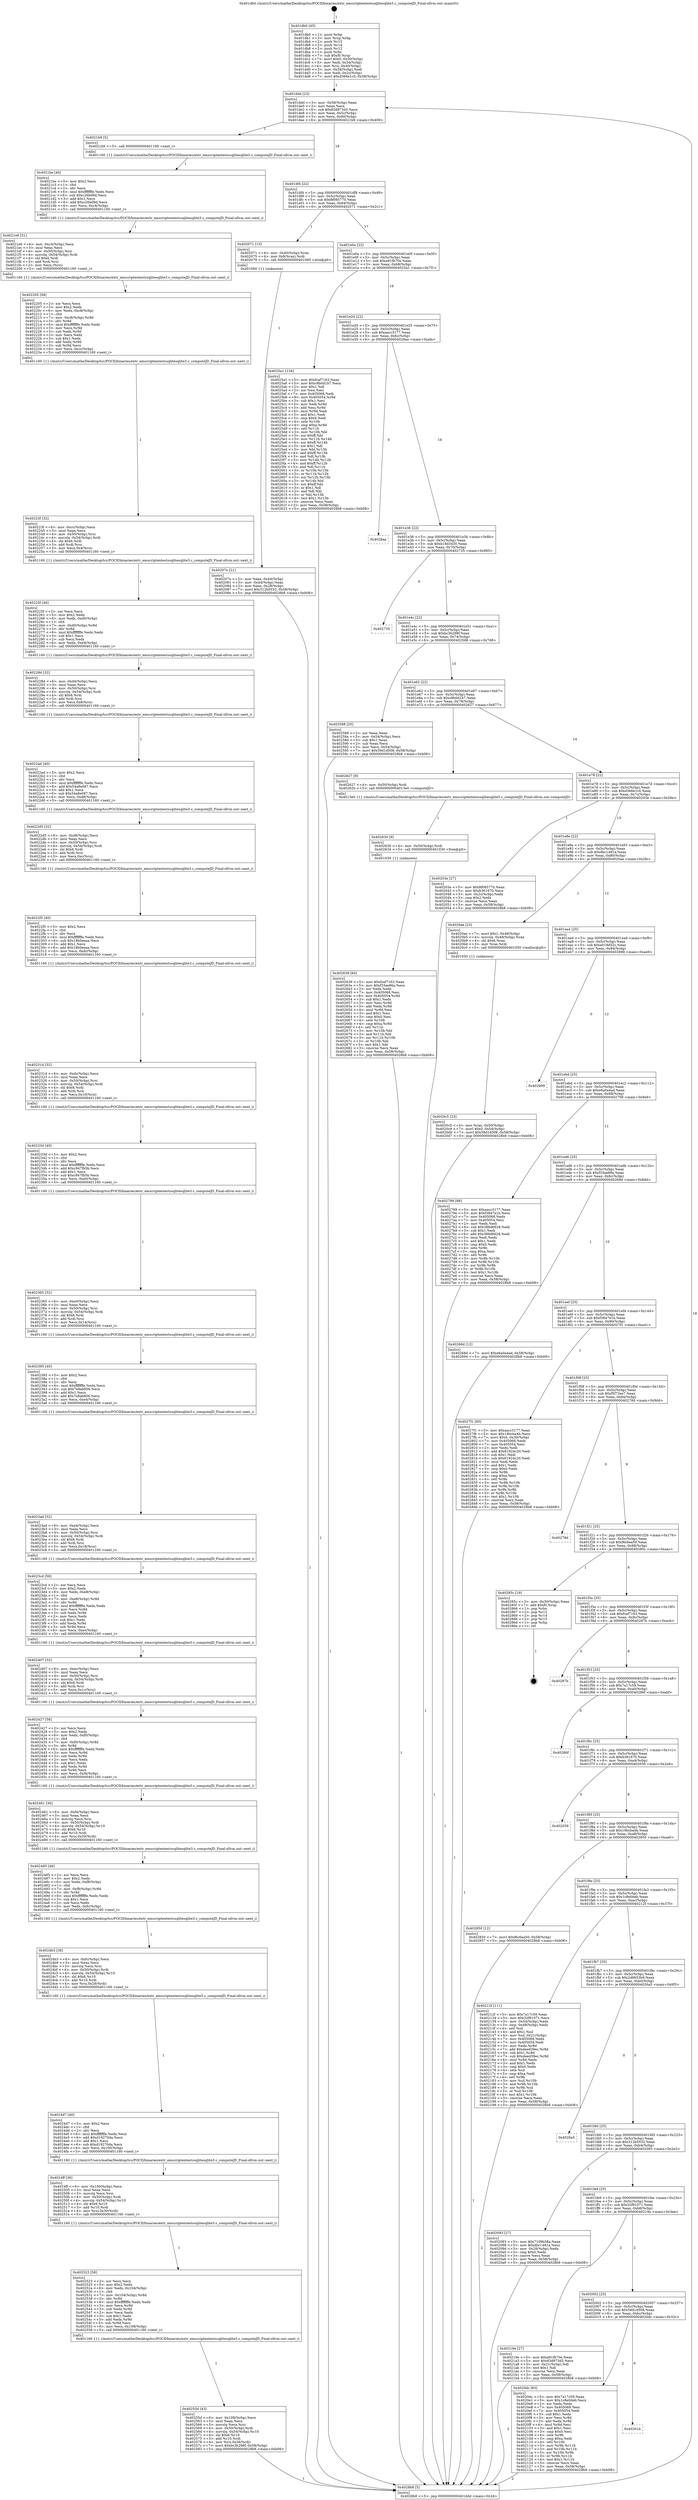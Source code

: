 digraph "0x401db0" {
  label = "0x401db0 (/mnt/c/Users/mathe/Desktop/tcc/POCII/binaries/extr_emscriptentestssqlitesqlite3.c_computeJD_Final-ollvm.out::main(0))"
  labelloc = "t"
  node[shape=record]

  Entry [label="",width=0.3,height=0.3,shape=circle,fillcolor=black,style=filled]
  "0x401ddd" [label="{
     0x401ddd [23]\l
     | [instrs]\l
     &nbsp;&nbsp;0x401ddd \<+3\>: mov -0x58(%rbp),%eax\l
     &nbsp;&nbsp;0x401de0 \<+2\>: mov %eax,%ecx\l
     &nbsp;&nbsp;0x401de2 \<+6\>: sub $0x83d973d3,%ecx\l
     &nbsp;&nbsp;0x401de8 \<+3\>: mov %eax,-0x5c(%rbp)\l
     &nbsp;&nbsp;0x401deb \<+3\>: mov %ecx,-0x60(%rbp)\l
     &nbsp;&nbsp;0x401dee \<+6\>: je 00000000004021b9 \<main+0x409\>\l
  }"]
  "0x4021b9" [label="{
     0x4021b9 [5]\l
     | [instrs]\l
     &nbsp;&nbsp;0x4021b9 \<+5\>: call 0000000000401160 \<next_i\>\l
     | [calls]\l
     &nbsp;&nbsp;0x401160 \{1\} (/mnt/c/Users/mathe/Desktop/tcc/POCII/binaries/extr_emscriptentestssqlitesqlite3.c_computeJD_Final-ollvm.out::next_i)\l
  }"]
  "0x401df4" [label="{
     0x401df4 [22]\l
     | [instrs]\l
     &nbsp;&nbsp;0x401df4 \<+5\>: jmp 0000000000401df9 \<main+0x49\>\l
     &nbsp;&nbsp;0x401df9 \<+3\>: mov -0x5c(%rbp),%eax\l
     &nbsp;&nbsp;0x401dfc \<+5\>: sub $0x8f085770,%eax\l
     &nbsp;&nbsp;0x401e01 \<+3\>: mov %eax,-0x64(%rbp)\l
     &nbsp;&nbsp;0x401e04 \<+6\>: je 0000000000402071 \<main+0x2c1\>\l
  }"]
  Exit [label="",width=0.3,height=0.3,shape=circle,fillcolor=black,style=filled,peripheries=2]
  "0x402071" [label="{
     0x402071 [13]\l
     | [instrs]\l
     &nbsp;&nbsp;0x402071 \<+4\>: mov -0x40(%rbp),%rax\l
     &nbsp;&nbsp;0x402075 \<+4\>: mov 0x8(%rax),%rdi\l
     &nbsp;&nbsp;0x402079 \<+5\>: call 0000000000401060 \<atoi@plt\>\l
     | [calls]\l
     &nbsp;&nbsp;0x401060 \{1\} (unknown)\l
  }"]
  "0x401e0a" [label="{
     0x401e0a [22]\l
     | [instrs]\l
     &nbsp;&nbsp;0x401e0a \<+5\>: jmp 0000000000401e0f \<main+0x5f\>\l
     &nbsp;&nbsp;0x401e0f \<+3\>: mov -0x5c(%rbp),%eax\l
     &nbsp;&nbsp;0x401e12 \<+5\>: sub $0xa91fb70e,%eax\l
     &nbsp;&nbsp;0x401e17 \<+3\>: mov %eax,-0x68(%rbp)\l
     &nbsp;&nbsp;0x401e1a \<+6\>: je 00000000004025a1 \<main+0x7f1\>\l
  }"]
  "0x402639" [label="{
     0x402639 [84]\l
     | [instrs]\l
     &nbsp;&nbsp;0x402639 \<+5\>: mov $0xfcaf7163,%eax\l
     &nbsp;&nbsp;0x40263e \<+5\>: mov $0xf33ae86a,%ecx\l
     &nbsp;&nbsp;0x402643 \<+2\>: xor %edx,%edx\l
     &nbsp;&nbsp;0x402645 \<+7\>: mov 0x405068,%esi\l
     &nbsp;&nbsp;0x40264c \<+8\>: mov 0x405054,%r8d\l
     &nbsp;&nbsp;0x402654 \<+3\>: sub $0x1,%edx\l
     &nbsp;&nbsp;0x402657 \<+3\>: mov %esi,%r9d\l
     &nbsp;&nbsp;0x40265a \<+3\>: add %edx,%r9d\l
     &nbsp;&nbsp;0x40265d \<+4\>: imul %r9d,%esi\l
     &nbsp;&nbsp;0x402661 \<+3\>: and $0x1,%esi\l
     &nbsp;&nbsp;0x402664 \<+3\>: cmp $0x0,%esi\l
     &nbsp;&nbsp;0x402667 \<+4\>: sete %r10b\l
     &nbsp;&nbsp;0x40266b \<+4\>: cmp $0xa,%r8d\l
     &nbsp;&nbsp;0x40266f \<+4\>: setl %r11b\l
     &nbsp;&nbsp;0x402673 \<+3\>: mov %r10b,%bl\l
     &nbsp;&nbsp;0x402676 \<+3\>: and %r11b,%bl\l
     &nbsp;&nbsp;0x402679 \<+3\>: xor %r11b,%r10b\l
     &nbsp;&nbsp;0x40267c \<+3\>: or %r10b,%bl\l
     &nbsp;&nbsp;0x40267f \<+3\>: test $0x1,%bl\l
     &nbsp;&nbsp;0x402682 \<+3\>: cmovne %ecx,%eax\l
     &nbsp;&nbsp;0x402685 \<+3\>: mov %eax,-0x58(%rbp)\l
     &nbsp;&nbsp;0x402688 \<+5\>: jmp 00000000004028b8 \<main+0xb08\>\l
  }"]
  "0x4025a1" [label="{
     0x4025a1 [134]\l
     | [instrs]\l
     &nbsp;&nbsp;0x4025a1 \<+5\>: mov $0xfcaf7163,%eax\l
     &nbsp;&nbsp;0x4025a6 \<+5\>: mov $0xc8b0d1b7,%ecx\l
     &nbsp;&nbsp;0x4025ab \<+2\>: mov $0x1,%dl\l
     &nbsp;&nbsp;0x4025ad \<+2\>: xor %esi,%esi\l
     &nbsp;&nbsp;0x4025af \<+7\>: mov 0x405068,%edi\l
     &nbsp;&nbsp;0x4025b6 \<+8\>: mov 0x405054,%r8d\l
     &nbsp;&nbsp;0x4025be \<+3\>: sub $0x1,%esi\l
     &nbsp;&nbsp;0x4025c1 \<+3\>: mov %edi,%r9d\l
     &nbsp;&nbsp;0x4025c4 \<+3\>: add %esi,%r9d\l
     &nbsp;&nbsp;0x4025c7 \<+4\>: imul %r9d,%edi\l
     &nbsp;&nbsp;0x4025cb \<+3\>: and $0x1,%edi\l
     &nbsp;&nbsp;0x4025ce \<+3\>: cmp $0x0,%edi\l
     &nbsp;&nbsp;0x4025d1 \<+4\>: sete %r10b\l
     &nbsp;&nbsp;0x4025d5 \<+4\>: cmp $0xa,%r8d\l
     &nbsp;&nbsp;0x4025d9 \<+4\>: setl %r11b\l
     &nbsp;&nbsp;0x4025dd \<+3\>: mov %r10b,%bl\l
     &nbsp;&nbsp;0x4025e0 \<+3\>: xor $0xff,%bl\l
     &nbsp;&nbsp;0x4025e3 \<+3\>: mov %r11b,%r14b\l
     &nbsp;&nbsp;0x4025e6 \<+4\>: xor $0xff,%r14b\l
     &nbsp;&nbsp;0x4025ea \<+3\>: xor $0x1,%dl\l
     &nbsp;&nbsp;0x4025ed \<+3\>: mov %bl,%r15b\l
     &nbsp;&nbsp;0x4025f0 \<+4\>: and $0xff,%r15b\l
     &nbsp;&nbsp;0x4025f4 \<+3\>: and %dl,%r10b\l
     &nbsp;&nbsp;0x4025f7 \<+3\>: mov %r14b,%r12b\l
     &nbsp;&nbsp;0x4025fa \<+4\>: and $0xff,%r12b\l
     &nbsp;&nbsp;0x4025fe \<+3\>: and %dl,%r11b\l
     &nbsp;&nbsp;0x402601 \<+3\>: or %r10b,%r15b\l
     &nbsp;&nbsp;0x402604 \<+3\>: or %r11b,%r12b\l
     &nbsp;&nbsp;0x402607 \<+3\>: xor %r12b,%r15b\l
     &nbsp;&nbsp;0x40260a \<+3\>: or %r14b,%bl\l
     &nbsp;&nbsp;0x40260d \<+3\>: xor $0xff,%bl\l
     &nbsp;&nbsp;0x402610 \<+3\>: or $0x1,%dl\l
     &nbsp;&nbsp;0x402613 \<+2\>: and %dl,%bl\l
     &nbsp;&nbsp;0x402615 \<+3\>: or %bl,%r15b\l
     &nbsp;&nbsp;0x402618 \<+4\>: test $0x1,%r15b\l
     &nbsp;&nbsp;0x40261c \<+3\>: cmovne %ecx,%eax\l
     &nbsp;&nbsp;0x40261f \<+3\>: mov %eax,-0x58(%rbp)\l
     &nbsp;&nbsp;0x402622 \<+5\>: jmp 00000000004028b8 \<main+0xb08\>\l
  }"]
  "0x401e20" [label="{
     0x401e20 [22]\l
     | [instrs]\l
     &nbsp;&nbsp;0x401e20 \<+5\>: jmp 0000000000401e25 \<main+0x75\>\l
     &nbsp;&nbsp;0x401e25 \<+3\>: mov -0x5c(%rbp),%eax\l
     &nbsp;&nbsp;0x401e28 \<+5\>: sub $0xaacc3177,%eax\l
     &nbsp;&nbsp;0x401e2d \<+3\>: mov %eax,-0x6c(%rbp)\l
     &nbsp;&nbsp;0x401e30 \<+6\>: je 00000000004028aa \<main+0xafa\>\l
  }"]
  "0x402630" [label="{
     0x402630 [9]\l
     | [instrs]\l
     &nbsp;&nbsp;0x402630 \<+4\>: mov -0x50(%rbp),%rdi\l
     &nbsp;&nbsp;0x402634 \<+5\>: call 0000000000401030 \<free@plt\>\l
     | [calls]\l
     &nbsp;&nbsp;0x401030 \{1\} (unknown)\l
  }"]
  "0x4028aa" [label="{
     0x4028aa\l
  }", style=dashed]
  "0x401e36" [label="{
     0x401e36 [22]\l
     | [instrs]\l
     &nbsp;&nbsp;0x401e36 \<+5\>: jmp 0000000000401e3b \<main+0x8b\>\l
     &nbsp;&nbsp;0x401e3b \<+3\>: mov -0x5c(%rbp),%eax\l
     &nbsp;&nbsp;0x401e3e \<+5\>: sub $0xb18d3430,%eax\l
     &nbsp;&nbsp;0x401e43 \<+3\>: mov %eax,-0x70(%rbp)\l
     &nbsp;&nbsp;0x401e46 \<+6\>: je 0000000000402735 \<main+0x985\>\l
  }"]
  "0x40255d" [label="{
     0x40255d [43]\l
     | [instrs]\l
     &nbsp;&nbsp;0x40255d \<+6\>: mov -0x108(%rbp),%ecx\l
     &nbsp;&nbsp;0x402563 \<+3\>: imul %eax,%ecx\l
     &nbsp;&nbsp;0x402566 \<+3\>: movslq %ecx,%rsi\l
     &nbsp;&nbsp;0x402569 \<+4\>: mov -0x50(%rbp),%rdi\l
     &nbsp;&nbsp;0x40256d \<+4\>: movslq -0x54(%rbp),%r10\l
     &nbsp;&nbsp;0x402571 \<+4\>: shl $0x6,%r10\l
     &nbsp;&nbsp;0x402575 \<+3\>: add %r10,%rdi\l
     &nbsp;&nbsp;0x402578 \<+4\>: mov %rsi,0x38(%rdi)\l
     &nbsp;&nbsp;0x40257c \<+7\>: movl $0xbc3b298f,-0x58(%rbp)\l
     &nbsp;&nbsp;0x402583 \<+5\>: jmp 00000000004028b8 \<main+0xb08\>\l
  }"]
  "0x402735" [label="{
     0x402735\l
  }", style=dashed]
  "0x401e4c" [label="{
     0x401e4c [22]\l
     | [instrs]\l
     &nbsp;&nbsp;0x401e4c \<+5\>: jmp 0000000000401e51 \<main+0xa1\>\l
     &nbsp;&nbsp;0x401e51 \<+3\>: mov -0x5c(%rbp),%eax\l
     &nbsp;&nbsp;0x401e54 \<+5\>: sub $0xbc3b298f,%eax\l
     &nbsp;&nbsp;0x401e59 \<+3\>: mov %eax,-0x74(%rbp)\l
     &nbsp;&nbsp;0x401e5c \<+6\>: je 0000000000402588 \<main+0x7d8\>\l
  }"]
  "0x402523" [label="{
     0x402523 [58]\l
     | [instrs]\l
     &nbsp;&nbsp;0x402523 \<+2\>: xor %ecx,%ecx\l
     &nbsp;&nbsp;0x402525 \<+5\>: mov $0x2,%edx\l
     &nbsp;&nbsp;0x40252a \<+6\>: mov %edx,-0x104(%rbp)\l
     &nbsp;&nbsp;0x402530 \<+1\>: cltd\l
     &nbsp;&nbsp;0x402531 \<+7\>: mov -0x104(%rbp),%r8d\l
     &nbsp;&nbsp;0x402538 \<+3\>: idiv %r8d\l
     &nbsp;&nbsp;0x40253b \<+6\>: imul $0xfffffffe,%edx,%edx\l
     &nbsp;&nbsp;0x402541 \<+3\>: mov %ecx,%r9d\l
     &nbsp;&nbsp;0x402544 \<+3\>: sub %edx,%r9d\l
     &nbsp;&nbsp;0x402547 \<+2\>: mov %ecx,%edx\l
     &nbsp;&nbsp;0x402549 \<+3\>: sub $0x1,%edx\l
     &nbsp;&nbsp;0x40254c \<+3\>: add %edx,%r9d\l
     &nbsp;&nbsp;0x40254f \<+3\>: sub %r9d,%ecx\l
     &nbsp;&nbsp;0x402552 \<+6\>: mov %ecx,-0x108(%rbp)\l
     &nbsp;&nbsp;0x402558 \<+5\>: call 0000000000401160 \<next_i\>\l
     | [calls]\l
     &nbsp;&nbsp;0x401160 \{1\} (/mnt/c/Users/mathe/Desktop/tcc/POCII/binaries/extr_emscriptentestssqlitesqlite3.c_computeJD_Final-ollvm.out::next_i)\l
  }"]
  "0x402588" [label="{
     0x402588 [25]\l
     | [instrs]\l
     &nbsp;&nbsp;0x402588 \<+2\>: xor %eax,%eax\l
     &nbsp;&nbsp;0x40258a \<+3\>: mov -0x54(%rbp),%ecx\l
     &nbsp;&nbsp;0x40258d \<+3\>: sub $0x1,%eax\l
     &nbsp;&nbsp;0x402590 \<+2\>: sub %eax,%ecx\l
     &nbsp;&nbsp;0x402592 \<+3\>: mov %ecx,-0x54(%rbp)\l
     &nbsp;&nbsp;0x402595 \<+7\>: movl $0x59d1d508,-0x58(%rbp)\l
     &nbsp;&nbsp;0x40259c \<+5\>: jmp 00000000004028b8 \<main+0xb08\>\l
  }"]
  "0x401e62" [label="{
     0x401e62 [22]\l
     | [instrs]\l
     &nbsp;&nbsp;0x401e62 \<+5\>: jmp 0000000000401e67 \<main+0xb7\>\l
     &nbsp;&nbsp;0x401e67 \<+3\>: mov -0x5c(%rbp),%eax\l
     &nbsp;&nbsp;0x401e6a \<+5\>: sub $0xc8b0d1b7,%eax\l
     &nbsp;&nbsp;0x401e6f \<+3\>: mov %eax,-0x78(%rbp)\l
     &nbsp;&nbsp;0x401e72 \<+6\>: je 0000000000402627 \<main+0x877\>\l
  }"]
  "0x4024ff" [label="{
     0x4024ff [36]\l
     | [instrs]\l
     &nbsp;&nbsp;0x4024ff \<+6\>: mov -0x100(%rbp),%ecx\l
     &nbsp;&nbsp;0x402505 \<+3\>: imul %eax,%ecx\l
     &nbsp;&nbsp;0x402508 \<+3\>: movslq %ecx,%rsi\l
     &nbsp;&nbsp;0x40250b \<+4\>: mov -0x50(%rbp),%rdi\l
     &nbsp;&nbsp;0x40250f \<+4\>: movslq -0x54(%rbp),%r10\l
     &nbsp;&nbsp;0x402513 \<+4\>: shl $0x6,%r10\l
     &nbsp;&nbsp;0x402517 \<+3\>: add %r10,%rdi\l
     &nbsp;&nbsp;0x40251a \<+4\>: mov %rsi,0x30(%rdi)\l
     &nbsp;&nbsp;0x40251e \<+5\>: call 0000000000401160 \<next_i\>\l
     | [calls]\l
     &nbsp;&nbsp;0x401160 \{1\} (/mnt/c/Users/mathe/Desktop/tcc/POCII/binaries/extr_emscriptentestssqlitesqlite3.c_computeJD_Final-ollvm.out::next_i)\l
  }"]
  "0x402627" [label="{
     0x402627 [9]\l
     | [instrs]\l
     &nbsp;&nbsp;0x402627 \<+4\>: mov -0x50(%rbp),%rdi\l
     &nbsp;&nbsp;0x40262b \<+5\>: call 00000000004013e0 \<computeJD\>\l
     | [calls]\l
     &nbsp;&nbsp;0x4013e0 \{1\} (/mnt/c/Users/mathe/Desktop/tcc/POCII/binaries/extr_emscriptentestssqlitesqlite3.c_computeJD_Final-ollvm.out::computeJD)\l
  }"]
  "0x401e78" [label="{
     0x401e78 [22]\l
     | [instrs]\l
     &nbsp;&nbsp;0x401e78 \<+5\>: jmp 0000000000401e7d \<main+0xcd\>\l
     &nbsp;&nbsp;0x401e7d \<+3\>: mov -0x5c(%rbp),%eax\l
     &nbsp;&nbsp;0x401e80 \<+5\>: sub $0xd366e1c0,%eax\l
     &nbsp;&nbsp;0x401e85 \<+3\>: mov %eax,-0x7c(%rbp)\l
     &nbsp;&nbsp;0x401e88 \<+6\>: je 000000000040203e \<main+0x28e\>\l
  }"]
  "0x4024d7" [label="{
     0x4024d7 [40]\l
     | [instrs]\l
     &nbsp;&nbsp;0x4024d7 \<+5\>: mov $0x2,%ecx\l
     &nbsp;&nbsp;0x4024dc \<+1\>: cltd\l
     &nbsp;&nbsp;0x4024dd \<+2\>: idiv %ecx\l
     &nbsp;&nbsp;0x4024df \<+6\>: imul $0xfffffffe,%edx,%ecx\l
     &nbsp;&nbsp;0x4024e5 \<+6\>: add $0xd19270da,%ecx\l
     &nbsp;&nbsp;0x4024eb \<+3\>: add $0x1,%ecx\l
     &nbsp;&nbsp;0x4024ee \<+6\>: sub $0xd19270da,%ecx\l
     &nbsp;&nbsp;0x4024f4 \<+6\>: mov %ecx,-0x100(%rbp)\l
     &nbsp;&nbsp;0x4024fa \<+5\>: call 0000000000401160 \<next_i\>\l
     | [calls]\l
     &nbsp;&nbsp;0x401160 \{1\} (/mnt/c/Users/mathe/Desktop/tcc/POCII/binaries/extr_emscriptentestssqlitesqlite3.c_computeJD_Final-ollvm.out::next_i)\l
  }"]
  "0x40203e" [label="{
     0x40203e [27]\l
     | [instrs]\l
     &nbsp;&nbsp;0x40203e \<+5\>: mov $0x8f085770,%eax\l
     &nbsp;&nbsp;0x402043 \<+5\>: mov $0xb361670,%ecx\l
     &nbsp;&nbsp;0x402048 \<+3\>: mov -0x2c(%rbp),%edx\l
     &nbsp;&nbsp;0x40204b \<+3\>: cmp $0x2,%edx\l
     &nbsp;&nbsp;0x40204e \<+3\>: cmovne %ecx,%eax\l
     &nbsp;&nbsp;0x402051 \<+3\>: mov %eax,-0x58(%rbp)\l
     &nbsp;&nbsp;0x402054 \<+5\>: jmp 00000000004028b8 \<main+0xb08\>\l
  }"]
  "0x401e8e" [label="{
     0x401e8e [22]\l
     | [instrs]\l
     &nbsp;&nbsp;0x401e8e \<+5\>: jmp 0000000000401e93 \<main+0xe3\>\l
     &nbsp;&nbsp;0x401e93 \<+3\>: mov -0x5c(%rbp),%eax\l
     &nbsp;&nbsp;0x401e96 \<+5\>: sub $0xdbc1481a,%eax\l
     &nbsp;&nbsp;0x401e9b \<+3\>: mov %eax,-0x80(%rbp)\l
     &nbsp;&nbsp;0x401e9e \<+6\>: je 00000000004020ae \<main+0x2fe\>\l
  }"]
  "0x4028b8" [label="{
     0x4028b8 [5]\l
     | [instrs]\l
     &nbsp;&nbsp;0x4028b8 \<+5\>: jmp 0000000000401ddd \<main+0x2d\>\l
  }"]
  "0x401db0" [label="{
     0x401db0 [45]\l
     | [instrs]\l
     &nbsp;&nbsp;0x401db0 \<+1\>: push %rbp\l
     &nbsp;&nbsp;0x401db1 \<+3\>: mov %rsp,%rbp\l
     &nbsp;&nbsp;0x401db4 \<+2\>: push %r15\l
     &nbsp;&nbsp;0x401db6 \<+2\>: push %r14\l
     &nbsp;&nbsp;0x401db8 \<+2\>: push %r12\l
     &nbsp;&nbsp;0x401dba \<+1\>: push %rbx\l
     &nbsp;&nbsp;0x401dbb \<+7\>: sub $0xf0,%rsp\l
     &nbsp;&nbsp;0x401dc2 \<+7\>: movl $0x0,-0x30(%rbp)\l
     &nbsp;&nbsp;0x401dc9 \<+3\>: mov %edi,-0x34(%rbp)\l
     &nbsp;&nbsp;0x401dcc \<+4\>: mov %rsi,-0x40(%rbp)\l
     &nbsp;&nbsp;0x401dd0 \<+3\>: mov -0x34(%rbp),%edi\l
     &nbsp;&nbsp;0x401dd3 \<+3\>: mov %edi,-0x2c(%rbp)\l
     &nbsp;&nbsp;0x401dd6 \<+7\>: movl $0xd366e1c0,-0x58(%rbp)\l
  }"]
  "0x40207e" [label="{
     0x40207e [21]\l
     | [instrs]\l
     &nbsp;&nbsp;0x40207e \<+3\>: mov %eax,-0x44(%rbp)\l
     &nbsp;&nbsp;0x402081 \<+3\>: mov -0x44(%rbp),%eax\l
     &nbsp;&nbsp;0x402084 \<+3\>: mov %eax,-0x28(%rbp)\l
     &nbsp;&nbsp;0x402087 \<+7\>: movl $0x312b5032,-0x58(%rbp)\l
     &nbsp;&nbsp;0x40208e \<+5\>: jmp 00000000004028b8 \<main+0xb08\>\l
  }"]
  "0x4024b3" [label="{
     0x4024b3 [36]\l
     | [instrs]\l
     &nbsp;&nbsp;0x4024b3 \<+6\>: mov -0xfc(%rbp),%ecx\l
     &nbsp;&nbsp;0x4024b9 \<+3\>: imul %eax,%ecx\l
     &nbsp;&nbsp;0x4024bc \<+3\>: movslq %ecx,%rsi\l
     &nbsp;&nbsp;0x4024bf \<+4\>: mov -0x50(%rbp),%rdi\l
     &nbsp;&nbsp;0x4024c3 \<+4\>: movslq -0x54(%rbp),%r10\l
     &nbsp;&nbsp;0x4024c7 \<+4\>: shl $0x6,%r10\l
     &nbsp;&nbsp;0x4024cb \<+3\>: add %r10,%rdi\l
     &nbsp;&nbsp;0x4024ce \<+4\>: mov %rsi,0x28(%rdi)\l
     &nbsp;&nbsp;0x4024d2 \<+5\>: call 0000000000401160 \<next_i\>\l
     | [calls]\l
     &nbsp;&nbsp;0x401160 \{1\} (/mnt/c/Users/mathe/Desktop/tcc/POCII/binaries/extr_emscriptentestssqlitesqlite3.c_computeJD_Final-ollvm.out::next_i)\l
  }"]
  "0x4020ae" [label="{
     0x4020ae [23]\l
     | [instrs]\l
     &nbsp;&nbsp;0x4020ae \<+7\>: movl $0x1,-0x48(%rbp)\l
     &nbsp;&nbsp;0x4020b5 \<+4\>: movslq -0x48(%rbp),%rax\l
     &nbsp;&nbsp;0x4020b9 \<+4\>: shl $0x6,%rax\l
     &nbsp;&nbsp;0x4020bd \<+3\>: mov %rax,%rdi\l
     &nbsp;&nbsp;0x4020c0 \<+5\>: call 0000000000401050 \<malloc@plt\>\l
     | [calls]\l
     &nbsp;&nbsp;0x401050 \{1\} (unknown)\l
  }"]
  "0x401ea4" [label="{
     0x401ea4 [25]\l
     | [instrs]\l
     &nbsp;&nbsp;0x401ea4 \<+5\>: jmp 0000000000401ea9 \<main+0xf9\>\l
     &nbsp;&nbsp;0x401ea9 \<+3\>: mov -0x5c(%rbp),%eax\l
     &nbsp;&nbsp;0x401eac \<+5\>: sub $0xe019d52c,%eax\l
     &nbsp;&nbsp;0x401eb1 \<+6\>: mov %eax,-0x84(%rbp)\l
     &nbsp;&nbsp;0x401eb7 \<+6\>: je 0000000000402899 \<main+0xae9\>\l
  }"]
  "0x402485" [label="{
     0x402485 [46]\l
     | [instrs]\l
     &nbsp;&nbsp;0x402485 \<+2\>: xor %ecx,%ecx\l
     &nbsp;&nbsp;0x402487 \<+5\>: mov $0x2,%edx\l
     &nbsp;&nbsp;0x40248c \<+6\>: mov %edx,-0xf8(%rbp)\l
     &nbsp;&nbsp;0x402492 \<+1\>: cltd\l
     &nbsp;&nbsp;0x402493 \<+7\>: mov -0xf8(%rbp),%r8d\l
     &nbsp;&nbsp;0x40249a \<+3\>: idiv %r8d\l
     &nbsp;&nbsp;0x40249d \<+6\>: imul $0xfffffffe,%edx,%edx\l
     &nbsp;&nbsp;0x4024a3 \<+3\>: sub $0x1,%ecx\l
     &nbsp;&nbsp;0x4024a6 \<+2\>: sub %ecx,%edx\l
     &nbsp;&nbsp;0x4024a8 \<+6\>: mov %edx,-0xfc(%rbp)\l
     &nbsp;&nbsp;0x4024ae \<+5\>: call 0000000000401160 \<next_i\>\l
     | [calls]\l
     &nbsp;&nbsp;0x401160 \{1\} (/mnt/c/Users/mathe/Desktop/tcc/POCII/binaries/extr_emscriptentestssqlitesqlite3.c_computeJD_Final-ollvm.out::next_i)\l
  }"]
  "0x402899" [label="{
     0x402899\l
  }", style=dashed]
  "0x401ebd" [label="{
     0x401ebd [25]\l
     | [instrs]\l
     &nbsp;&nbsp;0x401ebd \<+5\>: jmp 0000000000401ec2 \<main+0x112\>\l
     &nbsp;&nbsp;0x401ec2 \<+3\>: mov -0x5c(%rbp),%eax\l
     &nbsp;&nbsp;0x401ec5 \<+5\>: sub $0xe6a0a4ad,%eax\l
     &nbsp;&nbsp;0x401eca \<+6\>: mov %eax,-0x88(%rbp)\l
     &nbsp;&nbsp;0x401ed0 \<+6\>: je 0000000000402799 \<main+0x9e9\>\l
  }"]
  "0x402461" [label="{
     0x402461 [36]\l
     | [instrs]\l
     &nbsp;&nbsp;0x402461 \<+6\>: mov -0xf4(%rbp),%ecx\l
     &nbsp;&nbsp;0x402467 \<+3\>: imul %eax,%ecx\l
     &nbsp;&nbsp;0x40246a \<+3\>: movslq %ecx,%rsi\l
     &nbsp;&nbsp;0x40246d \<+4\>: mov -0x50(%rbp),%rdi\l
     &nbsp;&nbsp;0x402471 \<+4\>: movslq -0x54(%rbp),%r10\l
     &nbsp;&nbsp;0x402475 \<+4\>: shl $0x6,%r10\l
     &nbsp;&nbsp;0x402479 \<+3\>: add %r10,%rdi\l
     &nbsp;&nbsp;0x40247c \<+4\>: mov %rsi,0x20(%rdi)\l
     &nbsp;&nbsp;0x402480 \<+5\>: call 0000000000401160 \<next_i\>\l
     | [calls]\l
     &nbsp;&nbsp;0x401160 \{1\} (/mnt/c/Users/mathe/Desktop/tcc/POCII/binaries/extr_emscriptentestssqlitesqlite3.c_computeJD_Final-ollvm.out::next_i)\l
  }"]
  "0x402799" [label="{
     0x402799 [88]\l
     | [instrs]\l
     &nbsp;&nbsp;0x402799 \<+5\>: mov $0xaacc3177,%eax\l
     &nbsp;&nbsp;0x40279e \<+5\>: mov $0xf3847e1b,%ecx\l
     &nbsp;&nbsp;0x4027a3 \<+7\>: mov 0x405068,%edx\l
     &nbsp;&nbsp;0x4027aa \<+7\>: mov 0x405054,%esi\l
     &nbsp;&nbsp;0x4027b1 \<+2\>: mov %edx,%edi\l
     &nbsp;&nbsp;0x4027b3 \<+6\>: sub $0x386d6628,%edi\l
     &nbsp;&nbsp;0x4027b9 \<+3\>: sub $0x1,%edi\l
     &nbsp;&nbsp;0x4027bc \<+6\>: add $0x386d6628,%edi\l
     &nbsp;&nbsp;0x4027c2 \<+3\>: imul %edi,%edx\l
     &nbsp;&nbsp;0x4027c5 \<+3\>: and $0x1,%edx\l
     &nbsp;&nbsp;0x4027c8 \<+3\>: cmp $0x0,%edx\l
     &nbsp;&nbsp;0x4027cb \<+4\>: sete %r8b\l
     &nbsp;&nbsp;0x4027cf \<+3\>: cmp $0xa,%esi\l
     &nbsp;&nbsp;0x4027d2 \<+4\>: setl %r9b\l
     &nbsp;&nbsp;0x4027d6 \<+3\>: mov %r8b,%r10b\l
     &nbsp;&nbsp;0x4027d9 \<+3\>: and %r9b,%r10b\l
     &nbsp;&nbsp;0x4027dc \<+3\>: xor %r9b,%r8b\l
     &nbsp;&nbsp;0x4027df \<+3\>: or %r8b,%r10b\l
     &nbsp;&nbsp;0x4027e2 \<+4\>: test $0x1,%r10b\l
     &nbsp;&nbsp;0x4027e6 \<+3\>: cmovne %ecx,%eax\l
     &nbsp;&nbsp;0x4027e9 \<+3\>: mov %eax,-0x58(%rbp)\l
     &nbsp;&nbsp;0x4027ec \<+5\>: jmp 00000000004028b8 \<main+0xb08\>\l
  }"]
  "0x401ed6" [label="{
     0x401ed6 [25]\l
     | [instrs]\l
     &nbsp;&nbsp;0x401ed6 \<+5\>: jmp 0000000000401edb \<main+0x12b\>\l
     &nbsp;&nbsp;0x401edb \<+3\>: mov -0x5c(%rbp),%eax\l
     &nbsp;&nbsp;0x401ede \<+5\>: sub $0xf33ae86a,%eax\l
     &nbsp;&nbsp;0x401ee3 \<+6\>: mov %eax,-0x8c(%rbp)\l
     &nbsp;&nbsp;0x401ee9 \<+6\>: je 000000000040268d \<main+0x8dd\>\l
  }"]
  "0x402427" [label="{
     0x402427 [58]\l
     | [instrs]\l
     &nbsp;&nbsp;0x402427 \<+2\>: xor %ecx,%ecx\l
     &nbsp;&nbsp;0x402429 \<+5\>: mov $0x2,%edx\l
     &nbsp;&nbsp;0x40242e \<+6\>: mov %edx,-0xf0(%rbp)\l
     &nbsp;&nbsp;0x402434 \<+1\>: cltd\l
     &nbsp;&nbsp;0x402435 \<+7\>: mov -0xf0(%rbp),%r8d\l
     &nbsp;&nbsp;0x40243c \<+3\>: idiv %r8d\l
     &nbsp;&nbsp;0x40243f \<+6\>: imul $0xfffffffe,%edx,%edx\l
     &nbsp;&nbsp;0x402445 \<+3\>: mov %ecx,%r9d\l
     &nbsp;&nbsp;0x402448 \<+3\>: sub %edx,%r9d\l
     &nbsp;&nbsp;0x40244b \<+2\>: mov %ecx,%edx\l
     &nbsp;&nbsp;0x40244d \<+3\>: sub $0x1,%edx\l
     &nbsp;&nbsp;0x402450 \<+3\>: add %edx,%r9d\l
     &nbsp;&nbsp;0x402453 \<+3\>: sub %r9d,%ecx\l
     &nbsp;&nbsp;0x402456 \<+6\>: mov %ecx,-0xf4(%rbp)\l
     &nbsp;&nbsp;0x40245c \<+5\>: call 0000000000401160 \<next_i\>\l
     | [calls]\l
     &nbsp;&nbsp;0x401160 \{1\} (/mnt/c/Users/mathe/Desktop/tcc/POCII/binaries/extr_emscriptentestssqlitesqlite3.c_computeJD_Final-ollvm.out::next_i)\l
  }"]
  "0x40268d" [label="{
     0x40268d [12]\l
     | [instrs]\l
     &nbsp;&nbsp;0x40268d \<+7\>: movl $0xe6a0a4ad,-0x58(%rbp)\l
     &nbsp;&nbsp;0x402694 \<+5\>: jmp 00000000004028b8 \<main+0xb08\>\l
  }"]
  "0x401eef" [label="{
     0x401eef [25]\l
     | [instrs]\l
     &nbsp;&nbsp;0x401eef \<+5\>: jmp 0000000000401ef4 \<main+0x144\>\l
     &nbsp;&nbsp;0x401ef4 \<+3\>: mov -0x5c(%rbp),%eax\l
     &nbsp;&nbsp;0x401ef7 \<+5\>: sub $0xf3847e1b,%eax\l
     &nbsp;&nbsp;0x401efc \<+6\>: mov %eax,-0x90(%rbp)\l
     &nbsp;&nbsp;0x401f02 \<+6\>: je 00000000004027f1 \<main+0xa41\>\l
  }"]
  "0x402407" [label="{
     0x402407 [32]\l
     | [instrs]\l
     &nbsp;&nbsp;0x402407 \<+6\>: mov -0xec(%rbp),%ecx\l
     &nbsp;&nbsp;0x40240d \<+3\>: imul %eax,%ecx\l
     &nbsp;&nbsp;0x402410 \<+4\>: mov -0x50(%rbp),%rsi\l
     &nbsp;&nbsp;0x402414 \<+4\>: movslq -0x54(%rbp),%rdi\l
     &nbsp;&nbsp;0x402418 \<+4\>: shl $0x6,%rdi\l
     &nbsp;&nbsp;0x40241c \<+3\>: add %rdi,%rsi\l
     &nbsp;&nbsp;0x40241f \<+3\>: mov %ecx,0x1c(%rsi)\l
     &nbsp;&nbsp;0x402422 \<+5\>: call 0000000000401160 \<next_i\>\l
     | [calls]\l
     &nbsp;&nbsp;0x401160 \{1\} (/mnt/c/Users/mathe/Desktop/tcc/POCII/binaries/extr_emscriptentestssqlitesqlite3.c_computeJD_Final-ollvm.out::next_i)\l
  }"]
  "0x4027f1" [label="{
     0x4027f1 [95]\l
     | [instrs]\l
     &nbsp;&nbsp;0x4027f1 \<+5\>: mov $0xaacc3177,%eax\l
     &nbsp;&nbsp;0x4027f6 \<+5\>: mov $0x19bcba4b,%ecx\l
     &nbsp;&nbsp;0x4027fb \<+7\>: movl $0x0,-0x30(%rbp)\l
     &nbsp;&nbsp;0x402802 \<+7\>: mov 0x405068,%edx\l
     &nbsp;&nbsp;0x402809 \<+7\>: mov 0x405054,%esi\l
     &nbsp;&nbsp;0x402810 \<+2\>: mov %edx,%edi\l
     &nbsp;&nbsp;0x402812 \<+6\>: add $0x61924c20,%edi\l
     &nbsp;&nbsp;0x402818 \<+3\>: sub $0x1,%edi\l
     &nbsp;&nbsp;0x40281b \<+6\>: sub $0x61924c20,%edi\l
     &nbsp;&nbsp;0x402821 \<+3\>: imul %edi,%edx\l
     &nbsp;&nbsp;0x402824 \<+3\>: and $0x1,%edx\l
     &nbsp;&nbsp;0x402827 \<+3\>: cmp $0x0,%edx\l
     &nbsp;&nbsp;0x40282a \<+4\>: sete %r8b\l
     &nbsp;&nbsp;0x40282e \<+3\>: cmp $0xa,%esi\l
     &nbsp;&nbsp;0x402831 \<+4\>: setl %r9b\l
     &nbsp;&nbsp;0x402835 \<+3\>: mov %r8b,%r10b\l
     &nbsp;&nbsp;0x402838 \<+3\>: and %r9b,%r10b\l
     &nbsp;&nbsp;0x40283b \<+3\>: xor %r9b,%r8b\l
     &nbsp;&nbsp;0x40283e \<+3\>: or %r8b,%r10b\l
     &nbsp;&nbsp;0x402841 \<+4\>: test $0x1,%r10b\l
     &nbsp;&nbsp;0x402845 \<+3\>: cmovne %ecx,%eax\l
     &nbsp;&nbsp;0x402848 \<+3\>: mov %eax,-0x58(%rbp)\l
     &nbsp;&nbsp;0x40284b \<+5\>: jmp 00000000004028b8 \<main+0xb08\>\l
  }"]
  "0x401f08" [label="{
     0x401f08 [25]\l
     | [instrs]\l
     &nbsp;&nbsp;0x401f08 \<+5\>: jmp 0000000000401f0d \<main+0x15d\>\l
     &nbsp;&nbsp;0x401f0d \<+3\>: mov -0x5c(%rbp),%eax\l
     &nbsp;&nbsp;0x401f10 \<+5\>: sub $0xf5f73ee7,%eax\l
     &nbsp;&nbsp;0x401f15 \<+6\>: mov %eax,-0x94(%rbp)\l
     &nbsp;&nbsp;0x401f1b \<+6\>: je 000000000040278d \<main+0x9dd\>\l
  }"]
  "0x4023cd" [label="{
     0x4023cd [58]\l
     | [instrs]\l
     &nbsp;&nbsp;0x4023cd \<+2\>: xor %ecx,%ecx\l
     &nbsp;&nbsp;0x4023cf \<+5\>: mov $0x2,%edx\l
     &nbsp;&nbsp;0x4023d4 \<+6\>: mov %edx,-0xe8(%rbp)\l
     &nbsp;&nbsp;0x4023da \<+1\>: cltd\l
     &nbsp;&nbsp;0x4023db \<+7\>: mov -0xe8(%rbp),%r8d\l
     &nbsp;&nbsp;0x4023e2 \<+3\>: idiv %r8d\l
     &nbsp;&nbsp;0x4023e5 \<+6\>: imul $0xfffffffe,%edx,%edx\l
     &nbsp;&nbsp;0x4023eb \<+3\>: mov %ecx,%r9d\l
     &nbsp;&nbsp;0x4023ee \<+3\>: sub %edx,%r9d\l
     &nbsp;&nbsp;0x4023f1 \<+2\>: mov %ecx,%edx\l
     &nbsp;&nbsp;0x4023f3 \<+3\>: sub $0x1,%edx\l
     &nbsp;&nbsp;0x4023f6 \<+3\>: add %edx,%r9d\l
     &nbsp;&nbsp;0x4023f9 \<+3\>: sub %r9d,%ecx\l
     &nbsp;&nbsp;0x4023fc \<+6\>: mov %ecx,-0xec(%rbp)\l
     &nbsp;&nbsp;0x402402 \<+5\>: call 0000000000401160 \<next_i\>\l
     | [calls]\l
     &nbsp;&nbsp;0x401160 \{1\} (/mnt/c/Users/mathe/Desktop/tcc/POCII/binaries/extr_emscriptentestssqlitesqlite3.c_computeJD_Final-ollvm.out::next_i)\l
  }"]
  "0x40278d" [label="{
     0x40278d\l
  }", style=dashed]
  "0x401f21" [label="{
     0x401f21 [25]\l
     | [instrs]\l
     &nbsp;&nbsp;0x401f21 \<+5\>: jmp 0000000000401f26 \<main+0x176\>\l
     &nbsp;&nbsp;0x401f26 \<+3\>: mov -0x5c(%rbp),%eax\l
     &nbsp;&nbsp;0x401f29 \<+5\>: sub $0xf6c6ea50,%eax\l
     &nbsp;&nbsp;0x401f2e \<+6\>: mov %eax,-0x98(%rbp)\l
     &nbsp;&nbsp;0x401f34 \<+6\>: je 000000000040285c \<main+0xaac\>\l
  }"]
  "0x4023ad" [label="{
     0x4023ad [32]\l
     | [instrs]\l
     &nbsp;&nbsp;0x4023ad \<+6\>: mov -0xe4(%rbp),%ecx\l
     &nbsp;&nbsp;0x4023b3 \<+3\>: imul %eax,%ecx\l
     &nbsp;&nbsp;0x4023b6 \<+4\>: mov -0x50(%rbp),%rsi\l
     &nbsp;&nbsp;0x4023ba \<+4\>: movslq -0x54(%rbp),%rdi\l
     &nbsp;&nbsp;0x4023be \<+4\>: shl $0x6,%rdi\l
     &nbsp;&nbsp;0x4023c2 \<+3\>: add %rdi,%rsi\l
     &nbsp;&nbsp;0x4023c5 \<+3\>: mov %ecx,0x18(%rsi)\l
     &nbsp;&nbsp;0x4023c8 \<+5\>: call 0000000000401160 \<next_i\>\l
     | [calls]\l
     &nbsp;&nbsp;0x401160 \{1\} (/mnt/c/Users/mathe/Desktop/tcc/POCII/binaries/extr_emscriptentestssqlitesqlite3.c_computeJD_Final-ollvm.out::next_i)\l
  }"]
  "0x40285c" [label="{
     0x40285c [19]\l
     | [instrs]\l
     &nbsp;&nbsp;0x40285c \<+3\>: mov -0x30(%rbp),%eax\l
     &nbsp;&nbsp;0x40285f \<+7\>: add $0xf0,%rsp\l
     &nbsp;&nbsp;0x402866 \<+1\>: pop %rbx\l
     &nbsp;&nbsp;0x402867 \<+2\>: pop %r12\l
     &nbsp;&nbsp;0x402869 \<+2\>: pop %r14\l
     &nbsp;&nbsp;0x40286b \<+2\>: pop %r15\l
     &nbsp;&nbsp;0x40286d \<+1\>: pop %rbp\l
     &nbsp;&nbsp;0x40286e \<+1\>: ret\l
  }"]
  "0x401f3a" [label="{
     0x401f3a [25]\l
     | [instrs]\l
     &nbsp;&nbsp;0x401f3a \<+5\>: jmp 0000000000401f3f \<main+0x18f\>\l
     &nbsp;&nbsp;0x401f3f \<+3\>: mov -0x5c(%rbp),%eax\l
     &nbsp;&nbsp;0x401f42 \<+5\>: sub $0xfcaf7163,%eax\l
     &nbsp;&nbsp;0x401f47 \<+6\>: mov %eax,-0x9c(%rbp)\l
     &nbsp;&nbsp;0x401f4d \<+6\>: je 000000000040287b \<main+0xacb\>\l
  }"]
  "0x402385" [label="{
     0x402385 [40]\l
     | [instrs]\l
     &nbsp;&nbsp;0x402385 \<+5\>: mov $0x2,%ecx\l
     &nbsp;&nbsp;0x40238a \<+1\>: cltd\l
     &nbsp;&nbsp;0x40238b \<+2\>: idiv %ecx\l
     &nbsp;&nbsp;0x40238d \<+6\>: imul $0xfffffffe,%edx,%ecx\l
     &nbsp;&nbsp;0x402393 \<+6\>: sub $0x7e8ab856,%ecx\l
     &nbsp;&nbsp;0x402399 \<+3\>: add $0x1,%ecx\l
     &nbsp;&nbsp;0x40239c \<+6\>: add $0x7e8ab856,%ecx\l
     &nbsp;&nbsp;0x4023a2 \<+6\>: mov %ecx,-0xe4(%rbp)\l
     &nbsp;&nbsp;0x4023a8 \<+5\>: call 0000000000401160 \<next_i\>\l
     | [calls]\l
     &nbsp;&nbsp;0x401160 \{1\} (/mnt/c/Users/mathe/Desktop/tcc/POCII/binaries/extr_emscriptentestssqlitesqlite3.c_computeJD_Final-ollvm.out::next_i)\l
  }"]
  "0x40287b" [label="{
     0x40287b\l
  }", style=dashed]
  "0x401f53" [label="{
     0x401f53 [25]\l
     | [instrs]\l
     &nbsp;&nbsp;0x401f53 \<+5\>: jmp 0000000000401f58 \<main+0x1a8\>\l
     &nbsp;&nbsp;0x401f58 \<+3\>: mov -0x5c(%rbp),%eax\l
     &nbsp;&nbsp;0x401f5b \<+5\>: sub $0x7a17c59,%eax\l
     &nbsp;&nbsp;0x401f60 \<+6\>: mov %eax,-0xa0(%rbp)\l
     &nbsp;&nbsp;0x401f66 \<+6\>: je 000000000040286f \<main+0xabf\>\l
  }"]
  "0x402365" [label="{
     0x402365 [32]\l
     | [instrs]\l
     &nbsp;&nbsp;0x402365 \<+6\>: mov -0xe0(%rbp),%ecx\l
     &nbsp;&nbsp;0x40236b \<+3\>: imul %eax,%ecx\l
     &nbsp;&nbsp;0x40236e \<+4\>: mov -0x50(%rbp),%rsi\l
     &nbsp;&nbsp;0x402372 \<+4\>: movslq -0x54(%rbp),%rdi\l
     &nbsp;&nbsp;0x402376 \<+4\>: shl $0x6,%rdi\l
     &nbsp;&nbsp;0x40237a \<+3\>: add %rdi,%rsi\l
     &nbsp;&nbsp;0x40237d \<+3\>: mov %ecx,0x14(%rsi)\l
     &nbsp;&nbsp;0x402380 \<+5\>: call 0000000000401160 \<next_i\>\l
     | [calls]\l
     &nbsp;&nbsp;0x401160 \{1\} (/mnt/c/Users/mathe/Desktop/tcc/POCII/binaries/extr_emscriptentestssqlitesqlite3.c_computeJD_Final-ollvm.out::next_i)\l
  }"]
  "0x40286f" [label="{
     0x40286f\l
  }", style=dashed]
  "0x401f6c" [label="{
     0x401f6c [25]\l
     | [instrs]\l
     &nbsp;&nbsp;0x401f6c \<+5\>: jmp 0000000000401f71 \<main+0x1c1\>\l
     &nbsp;&nbsp;0x401f71 \<+3\>: mov -0x5c(%rbp),%eax\l
     &nbsp;&nbsp;0x401f74 \<+5\>: sub $0xb361670,%eax\l
     &nbsp;&nbsp;0x401f79 \<+6\>: mov %eax,-0xa4(%rbp)\l
     &nbsp;&nbsp;0x401f7f \<+6\>: je 0000000000402059 \<main+0x2a9\>\l
  }"]
  "0x40233d" [label="{
     0x40233d [40]\l
     | [instrs]\l
     &nbsp;&nbsp;0x40233d \<+5\>: mov $0x2,%ecx\l
     &nbsp;&nbsp;0x402342 \<+1\>: cltd\l
     &nbsp;&nbsp;0x402343 \<+2\>: idiv %ecx\l
     &nbsp;&nbsp;0x402345 \<+6\>: imul $0xfffffffe,%edx,%ecx\l
     &nbsp;&nbsp;0x40234b \<+6\>: add $0xc947fb5b,%ecx\l
     &nbsp;&nbsp;0x402351 \<+3\>: add $0x1,%ecx\l
     &nbsp;&nbsp;0x402354 \<+6\>: sub $0xc947fb5b,%ecx\l
     &nbsp;&nbsp;0x40235a \<+6\>: mov %ecx,-0xe0(%rbp)\l
     &nbsp;&nbsp;0x402360 \<+5\>: call 0000000000401160 \<next_i\>\l
     | [calls]\l
     &nbsp;&nbsp;0x401160 \{1\} (/mnt/c/Users/mathe/Desktop/tcc/POCII/binaries/extr_emscriptentestssqlitesqlite3.c_computeJD_Final-ollvm.out::next_i)\l
  }"]
  "0x402059" [label="{
     0x402059\l
  }", style=dashed]
  "0x401f85" [label="{
     0x401f85 [25]\l
     | [instrs]\l
     &nbsp;&nbsp;0x401f85 \<+5\>: jmp 0000000000401f8a \<main+0x1da\>\l
     &nbsp;&nbsp;0x401f8a \<+3\>: mov -0x5c(%rbp),%eax\l
     &nbsp;&nbsp;0x401f8d \<+5\>: sub $0x19bcba4b,%eax\l
     &nbsp;&nbsp;0x401f92 \<+6\>: mov %eax,-0xa8(%rbp)\l
     &nbsp;&nbsp;0x401f98 \<+6\>: je 0000000000402850 \<main+0xaa0\>\l
  }"]
  "0x40231d" [label="{
     0x40231d [32]\l
     | [instrs]\l
     &nbsp;&nbsp;0x40231d \<+6\>: mov -0xdc(%rbp),%ecx\l
     &nbsp;&nbsp;0x402323 \<+3\>: imul %eax,%ecx\l
     &nbsp;&nbsp;0x402326 \<+4\>: mov -0x50(%rbp),%rsi\l
     &nbsp;&nbsp;0x40232a \<+4\>: movslq -0x54(%rbp),%rdi\l
     &nbsp;&nbsp;0x40232e \<+4\>: shl $0x6,%rdi\l
     &nbsp;&nbsp;0x402332 \<+3\>: add %rdi,%rsi\l
     &nbsp;&nbsp;0x402335 \<+3\>: mov %ecx,0x10(%rsi)\l
     &nbsp;&nbsp;0x402338 \<+5\>: call 0000000000401160 \<next_i\>\l
     | [calls]\l
     &nbsp;&nbsp;0x401160 \{1\} (/mnt/c/Users/mathe/Desktop/tcc/POCII/binaries/extr_emscriptentestssqlitesqlite3.c_computeJD_Final-ollvm.out::next_i)\l
  }"]
  "0x402850" [label="{
     0x402850 [12]\l
     | [instrs]\l
     &nbsp;&nbsp;0x402850 \<+7\>: movl $0xf6c6ea50,-0x58(%rbp)\l
     &nbsp;&nbsp;0x402857 \<+5\>: jmp 00000000004028b8 \<main+0xb08\>\l
  }"]
  "0x401f9e" [label="{
     0x401f9e [25]\l
     | [instrs]\l
     &nbsp;&nbsp;0x401f9e \<+5\>: jmp 0000000000401fa3 \<main+0x1f3\>\l
     &nbsp;&nbsp;0x401fa3 \<+3\>: mov -0x5c(%rbp),%eax\l
     &nbsp;&nbsp;0x401fa6 \<+5\>: sub $0x1c8e0deb,%eax\l
     &nbsp;&nbsp;0x401fab \<+6\>: mov %eax,-0xac(%rbp)\l
     &nbsp;&nbsp;0x401fb1 \<+6\>: je 000000000040212f \<main+0x37f\>\l
  }"]
  "0x4022f5" [label="{
     0x4022f5 [40]\l
     | [instrs]\l
     &nbsp;&nbsp;0x4022f5 \<+5\>: mov $0x2,%ecx\l
     &nbsp;&nbsp;0x4022fa \<+1\>: cltd\l
     &nbsp;&nbsp;0x4022fb \<+2\>: idiv %ecx\l
     &nbsp;&nbsp;0x4022fd \<+6\>: imul $0xfffffffe,%edx,%ecx\l
     &nbsp;&nbsp;0x402303 \<+6\>: sub $0x18b0eeaa,%ecx\l
     &nbsp;&nbsp;0x402309 \<+3\>: add $0x1,%ecx\l
     &nbsp;&nbsp;0x40230c \<+6\>: add $0x18b0eeaa,%ecx\l
     &nbsp;&nbsp;0x402312 \<+6\>: mov %ecx,-0xdc(%rbp)\l
     &nbsp;&nbsp;0x402318 \<+5\>: call 0000000000401160 \<next_i\>\l
     | [calls]\l
     &nbsp;&nbsp;0x401160 \{1\} (/mnt/c/Users/mathe/Desktop/tcc/POCII/binaries/extr_emscriptentestssqlitesqlite3.c_computeJD_Final-ollvm.out::next_i)\l
  }"]
  "0x40212f" [label="{
     0x40212f [111]\l
     | [instrs]\l
     &nbsp;&nbsp;0x40212f \<+5\>: mov $0x7a17c59,%eax\l
     &nbsp;&nbsp;0x402134 \<+5\>: mov $0x32f91071,%ecx\l
     &nbsp;&nbsp;0x402139 \<+3\>: mov -0x54(%rbp),%edx\l
     &nbsp;&nbsp;0x40213c \<+3\>: cmp -0x48(%rbp),%edx\l
     &nbsp;&nbsp;0x40213f \<+4\>: setl %sil\l
     &nbsp;&nbsp;0x402143 \<+4\>: and $0x1,%sil\l
     &nbsp;&nbsp;0x402147 \<+4\>: mov %sil,-0x21(%rbp)\l
     &nbsp;&nbsp;0x40214b \<+7\>: mov 0x405068,%edx\l
     &nbsp;&nbsp;0x402152 \<+7\>: mov 0x405054,%edi\l
     &nbsp;&nbsp;0x402159 \<+3\>: mov %edx,%r8d\l
     &nbsp;&nbsp;0x40215c \<+7\>: add $0xdeed39ec,%r8d\l
     &nbsp;&nbsp;0x402163 \<+4\>: sub $0x1,%r8d\l
     &nbsp;&nbsp;0x402167 \<+7\>: sub $0xdeed39ec,%r8d\l
     &nbsp;&nbsp;0x40216e \<+4\>: imul %r8d,%edx\l
     &nbsp;&nbsp;0x402172 \<+3\>: and $0x1,%edx\l
     &nbsp;&nbsp;0x402175 \<+3\>: cmp $0x0,%edx\l
     &nbsp;&nbsp;0x402178 \<+4\>: sete %sil\l
     &nbsp;&nbsp;0x40217c \<+3\>: cmp $0xa,%edi\l
     &nbsp;&nbsp;0x40217f \<+4\>: setl %r9b\l
     &nbsp;&nbsp;0x402183 \<+3\>: mov %sil,%r10b\l
     &nbsp;&nbsp;0x402186 \<+3\>: and %r9b,%r10b\l
     &nbsp;&nbsp;0x402189 \<+3\>: xor %r9b,%sil\l
     &nbsp;&nbsp;0x40218c \<+3\>: or %sil,%r10b\l
     &nbsp;&nbsp;0x40218f \<+4\>: test $0x1,%r10b\l
     &nbsp;&nbsp;0x402193 \<+3\>: cmovne %ecx,%eax\l
     &nbsp;&nbsp;0x402196 \<+3\>: mov %eax,-0x58(%rbp)\l
     &nbsp;&nbsp;0x402199 \<+5\>: jmp 00000000004028b8 \<main+0xb08\>\l
  }"]
  "0x401fb7" [label="{
     0x401fb7 [25]\l
     | [instrs]\l
     &nbsp;&nbsp;0x401fb7 \<+5\>: jmp 0000000000401fbc \<main+0x20c\>\l
     &nbsp;&nbsp;0x401fbc \<+3\>: mov -0x5c(%rbp),%eax\l
     &nbsp;&nbsp;0x401fbf \<+5\>: sub $0x2d6653b9,%eax\l
     &nbsp;&nbsp;0x401fc4 \<+6\>: mov %eax,-0xb0(%rbp)\l
     &nbsp;&nbsp;0x401fca \<+6\>: je 00000000004026a5 \<main+0x8f5\>\l
  }"]
  "0x4022d5" [label="{
     0x4022d5 [32]\l
     | [instrs]\l
     &nbsp;&nbsp;0x4022d5 \<+6\>: mov -0xd8(%rbp),%ecx\l
     &nbsp;&nbsp;0x4022db \<+3\>: imul %eax,%ecx\l
     &nbsp;&nbsp;0x4022de \<+4\>: mov -0x50(%rbp),%rsi\l
     &nbsp;&nbsp;0x4022e2 \<+4\>: movslq -0x54(%rbp),%rdi\l
     &nbsp;&nbsp;0x4022e6 \<+4\>: shl $0x6,%rdi\l
     &nbsp;&nbsp;0x4022ea \<+3\>: add %rdi,%rsi\l
     &nbsp;&nbsp;0x4022ed \<+3\>: mov %ecx,0xc(%rsi)\l
     &nbsp;&nbsp;0x4022f0 \<+5\>: call 0000000000401160 \<next_i\>\l
     | [calls]\l
     &nbsp;&nbsp;0x401160 \{1\} (/mnt/c/Users/mathe/Desktop/tcc/POCII/binaries/extr_emscriptentestssqlitesqlite3.c_computeJD_Final-ollvm.out::next_i)\l
  }"]
  "0x4026a5" [label="{
     0x4026a5\l
  }", style=dashed]
  "0x401fd0" [label="{
     0x401fd0 [25]\l
     | [instrs]\l
     &nbsp;&nbsp;0x401fd0 \<+5\>: jmp 0000000000401fd5 \<main+0x225\>\l
     &nbsp;&nbsp;0x401fd5 \<+3\>: mov -0x5c(%rbp),%eax\l
     &nbsp;&nbsp;0x401fd8 \<+5\>: sub $0x312b5032,%eax\l
     &nbsp;&nbsp;0x401fdd \<+6\>: mov %eax,-0xb4(%rbp)\l
     &nbsp;&nbsp;0x401fe3 \<+6\>: je 0000000000402093 \<main+0x2e3\>\l
  }"]
  "0x4022ad" [label="{
     0x4022ad [40]\l
     | [instrs]\l
     &nbsp;&nbsp;0x4022ad \<+5\>: mov $0x2,%ecx\l
     &nbsp;&nbsp;0x4022b2 \<+1\>: cltd\l
     &nbsp;&nbsp;0x4022b3 \<+2\>: idiv %ecx\l
     &nbsp;&nbsp;0x4022b5 \<+6\>: imul $0xfffffffe,%edx,%ecx\l
     &nbsp;&nbsp;0x4022bb \<+6\>: add $0x54a8e087,%ecx\l
     &nbsp;&nbsp;0x4022c1 \<+3\>: add $0x1,%ecx\l
     &nbsp;&nbsp;0x4022c4 \<+6\>: sub $0x54a8e087,%ecx\l
     &nbsp;&nbsp;0x4022ca \<+6\>: mov %ecx,-0xd8(%rbp)\l
     &nbsp;&nbsp;0x4022d0 \<+5\>: call 0000000000401160 \<next_i\>\l
     | [calls]\l
     &nbsp;&nbsp;0x401160 \{1\} (/mnt/c/Users/mathe/Desktop/tcc/POCII/binaries/extr_emscriptentestssqlitesqlite3.c_computeJD_Final-ollvm.out::next_i)\l
  }"]
  "0x402093" [label="{
     0x402093 [27]\l
     | [instrs]\l
     &nbsp;&nbsp;0x402093 \<+5\>: mov $0x7109b58a,%eax\l
     &nbsp;&nbsp;0x402098 \<+5\>: mov $0xdbc1481a,%ecx\l
     &nbsp;&nbsp;0x40209d \<+3\>: mov -0x28(%rbp),%edx\l
     &nbsp;&nbsp;0x4020a0 \<+3\>: cmp $0x0,%edx\l
     &nbsp;&nbsp;0x4020a3 \<+3\>: cmove %ecx,%eax\l
     &nbsp;&nbsp;0x4020a6 \<+3\>: mov %eax,-0x58(%rbp)\l
     &nbsp;&nbsp;0x4020a9 \<+5\>: jmp 00000000004028b8 \<main+0xb08\>\l
  }"]
  "0x401fe9" [label="{
     0x401fe9 [25]\l
     | [instrs]\l
     &nbsp;&nbsp;0x401fe9 \<+5\>: jmp 0000000000401fee \<main+0x23e\>\l
     &nbsp;&nbsp;0x401fee \<+3\>: mov -0x5c(%rbp),%eax\l
     &nbsp;&nbsp;0x401ff1 \<+5\>: sub $0x32f91071,%eax\l
     &nbsp;&nbsp;0x401ff6 \<+6\>: mov %eax,-0xb8(%rbp)\l
     &nbsp;&nbsp;0x401ffc \<+6\>: je 000000000040219e \<main+0x3ee\>\l
  }"]
  "0x4020c5" [label="{
     0x4020c5 [23]\l
     | [instrs]\l
     &nbsp;&nbsp;0x4020c5 \<+4\>: mov %rax,-0x50(%rbp)\l
     &nbsp;&nbsp;0x4020c9 \<+7\>: movl $0x0,-0x54(%rbp)\l
     &nbsp;&nbsp;0x4020d0 \<+7\>: movl $0x59d1d508,-0x58(%rbp)\l
     &nbsp;&nbsp;0x4020d7 \<+5\>: jmp 00000000004028b8 \<main+0xb08\>\l
  }"]
  "0x40228d" [label="{
     0x40228d [32]\l
     | [instrs]\l
     &nbsp;&nbsp;0x40228d \<+6\>: mov -0xd4(%rbp),%ecx\l
     &nbsp;&nbsp;0x402293 \<+3\>: imul %eax,%ecx\l
     &nbsp;&nbsp;0x402296 \<+4\>: mov -0x50(%rbp),%rsi\l
     &nbsp;&nbsp;0x40229a \<+4\>: movslq -0x54(%rbp),%rdi\l
     &nbsp;&nbsp;0x40229e \<+4\>: shl $0x6,%rdi\l
     &nbsp;&nbsp;0x4022a2 \<+3\>: add %rdi,%rsi\l
     &nbsp;&nbsp;0x4022a5 \<+3\>: mov %ecx,0x8(%rsi)\l
     &nbsp;&nbsp;0x4022a8 \<+5\>: call 0000000000401160 \<next_i\>\l
     | [calls]\l
     &nbsp;&nbsp;0x401160 \{1\} (/mnt/c/Users/mathe/Desktop/tcc/POCII/binaries/extr_emscriptentestssqlitesqlite3.c_computeJD_Final-ollvm.out::next_i)\l
  }"]
  "0x40219e" [label="{
     0x40219e [27]\l
     | [instrs]\l
     &nbsp;&nbsp;0x40219e \<+5\>: mov $0xa91fb70e,%eax\l
     &nbsp;&nbsp;0x4021a3 \<+5\>: mov $0x83d973d3,%ecx\l
     &nbsp;&nbsp;0x4021a8 \<+3\>: mov -0x21(%rbp),%dl\l
     &nbsp;&nbsp;0x4021ab \<+3\>: test $0x1,%dl\l
     &nbsp;&nbsp;0x4021ae \<+3\>: cmovne %ecx,%eax\l
     &nbsp;&nbsp;0x4021b1 \<+3\>: mov %eax,-0x58(%rbp)\l
     &nbsp;&nbsp;0x4021b4 \<+5\>: jmp 00000000004028b8 \<main+0xb08\>\l
  }"]
  "0x402002" [label="{
     0x402002 [25]\l
     | [instrs]\l
     &nbsp;&nbsp;0x402002 \<+5\>: jmp 0000000000402007 \<main+0x257\>\l
     &nbsp;&nbsp;0x402007 \<+3\>: mov -0x5c(%rbp),%eax\l
     &nbsp;&nbsp;0x40200a \<+5\>: sub $0x59d1d508,%eax\l
     &nbsp;&nbsp;0x40200f \<+6\>: mov %eax,-0xbc(%rbp)\l
     &nbsp;&nbsp;0x402015 \<+6\>: je 00000000004020dc \<main+0x32c\>\l
  }"]
  "0x40225f" [label="{
     0x40225f [46]\l
     | [instrs]\l
     &nbsp;&nbsp;0x40225f \<+2\>: xor %ecx,%ecx\l
     &nbsp;&nbsp;0x402261 \<+5\>: mov $0x2,%edx\l
     &nbsp;&nbsp;0x402266 \<+6\>: mov %edx,-0xd0(%rbp)\l
     &nbsp;&nbsp;0x40226c \<+1\>: cltd\l
     &nbsp;&nbsp;0x40226d \<+7\>: mov -0xd0(%rbp),%r8d\l
     &nbsp;&nbsp;0x402274 \<+3\>: idiv %r8d\l
     &nbsp;&nbsp;0x402277 \<+6\>: imul $0xfffffffe,%edx,%edx\l
     &nbsp;&nbsp;0x40227d \<+3\>: sub $0x1,%ecx\l
     &nbsp;&nbsp;0x402280 \<+2\>: sub %ecx,%edx\l
     &nbsp;&nbsp;0x402282 \<+6\>: mov %edx,-0xd4(%rbp)\l
     &nbsp;&nbsp;0x402288 \<+5\>: call 0000000000401160 \<next_i\>\l
     | [calls]\l
     &nbsp;&nbsp;0x401160 \{1\} (/mnt/c/Users/mathe/Desktop/tcc/POCII/binaries/extr_emscriptentestssqlitesqlite3.c_computeJD_Final-ollvm.out::next_i)\l
  }"]
  "0x4020dc" [label="{
     0x4020dc [83]\l
     | [instrs]\l
     &nbsp;&nbsp;0x4020dc \<+5\>: mov $0x7a17c59,%eax\l
     &nbsp;&nbsp;0x4020e1 \<+5\>: mov $0x1c8e0deb,%ecx\l
     &nbsp;&nbsp;0x4020e6 \<+2\>: xor %edx,%edx\l
     &nbsp;&nbsp;0x4020e8 \<+7\>: mov 0x405068,%esi\l
     &nbsp;&nbsp;0x4020ef \<+7\>: mov 0x405054,%edi\l
     &nbsp;&nbsp;0x4020f6 \<+3\>: sub $0x1,%edx\l
     &nbsp;&nbsp;0x4020f9 \<+3\>: mov %esi,%r8d\l
     &nbsp;&nbsp;0x4020fc \<+3\>: add %edx,%r8d\l
     &nbsp;&nbsp;0x4020ff \<+4\>: imul %r8d,%esi\l
     &nbsp;&nbsp;0x402103 \<+3\>: and $0x1,%esi\l
     &nbsp;&nbsp;0x402106 \<+3\>: cmp $0x0,%esi\l
     &nbsp;&nbsp;0x402109 \<+4\>: sete %r9b\l
     &nbsp;&nbsp;0x40210d \<+3\>: cmp $0xa,%edi\l
     &nbsp;&nbsp;0x402110 \<+4\>: setl %r10b\l
     &nbsp;&nbsp;0x402114 \<+3\>: mov %r9b,%r11b\l
     &nbsp;&nbsp;0x402117 \<+3\>: and %r10b,%r11b\l
     &nbsp;&nbsp;0x40211a \<+3\>: xor %r10b,%r9b\l
     &nbsp;&nbsp;0x40211d \<+3\>: or %r9b,%r11b\l
     &nbsp;&nbsp;0x402120 \<+4\>: test $0x1,%r11b\l
     &nbsp;&nbsp;0x402124 \<+3\>: cmovne %ecx,%eax\l
     &nbsp;&nbsp;0x402127 \<+3\>: mov %eax,-0x58(%rbp)\l
     &nbsp;&nbsp;0x40212a \<+5\>: jmp 00000000004028b8 \<main+0xb08\>\l
  }"]
  "0x40201b" [label="{
     0x40201b\l
  }", style=dashed]
  "0x4021be" [label="{
     0x4021be [40]\l
     | [instrs]\l
     &nbsp;&nbsp;0x4021be \<+5\>: mov $0x2,%ecx\l
     &nbsp;&nbsp;0x4021c3 \<+1\>: cltd\l
     &nbsp;&nbsp;0x4021c4 \<+2\>: idiv %ecx\l
     &nbsp;&nbsp;0x4021c6 \<+6\>: imul $0xfffffffe,%edx,%ecx\l
     &nbsp;&nbsp;0x4021cc \<+6\>: sub $0xc26bd9d,%ecx\l
     &nbsp;&nbsp;0x4021d2 \<+3\>: add $0x1,%ecx\l
     &nbsp;&nbsp;0x4021d5 \<+6\>: add $0xc26bd9d,%ecx\l
     &nbsp;&nbsp;0x4021db \<+6\>: mov %ecx,-0xc4(%rbp)\l
     &nbsp;&nbsp;0x4021e1 \<+5\>: call 0000000000401160 \<next_i\>\l
     | [calls]\l
     &nbsp;&nbsp;0x401160 \{1\} (/mnt/c/Users/mathe/Desktop/tcc/POCII/binaries/extr_emscriptentestssqlitesqlite3.c_computeJD_Final-ollvm.out::next_i)\l
  }"]
  "0x4021e6" [label="{
     0x4021e6 [31]\l
     | [instrs]\l
     &nbsp;&nbsp;0x4021e6 \<+6\>: mov -0xc4(%rbp),%ecx\l
     &nbsp;&nbsp;0x4021ec \<+3\>: imul %eax,%ecx\l
     &nbsp;&nbsp;0x4021ef \<+4\>: mov -0x50(%rbp),%rsi\l
     &nbsp;&nbsp;0x4021f3 \<+4\>: movslq -0x54(%rbp),%rdi\l
     &nbsp;&nbsp;0x4021f7 \<+4\>: shl $0x6,%rdi\l
     &nbsp;&nbsp;0x4021fb \<+3\>: add %rdi,%rsi\l
     &nbsp;&nbsp;0x4021fe \<+2\>: mov %ecx,(%rsi)\l
     &nbsp;&nbsp;0x402200 \<+5\>: call 0000000000401160 \<next_i\>\l
     | [calls]\l
     &nbsp;&nbsp;0x401160 \{1\} (/mnt/c/Users/mathe/Desktop/tcc/POCII/binaries/extr_emscriptentestssqlitesqlite3.c_computeJD_Final-ollvm.out::next_i)\l
  }"]
  "0x402205" [label="{
     0x402205 [58]\l
     | [instrs]\l
     &nbsp;&nbsp;0x402205 \<+2\>: xor %ecx,%ecx\l
     &nbsp;&nbsp;0x402207 \<+5\>: mov $0x2,%edx\l
     &nbsp;&nbsp;0x40220c \<+6\>: mov %edx,-0xc8(%rbp)\l
     &nbsp;&nbsp;0x402212 \<+1\>: cltd\l
     &nbsp;&nbsp;0x402213 \<+7\>: mov -0xc8(%rbp),%r8d\l
     &nbsp;&nbsp;0x40221a \<+3\>: idiv %r8d\l
     &nbsp;&nbsp;0x40221d \<+6\>: imul $0xfffffffe,%edx,%edx\l
     &nbsp;&nbsp;0x402223 \<+3\>: mov %ecx,%r9d\l
     &nbsp;&nbsp;0x402226 \<+3\>: sub %edx,%r9d\l
     &nbsp;&nbsp;0x402229 \<+2\>: mov %ecx,%edx\l
     &nbsp;&nbsp;0x40222b \<+3\>: sub $0x1,%edx\l
     &nbsp;&nbsp;0x40222e \<+3\>: add %edx,%r9d\l
     &nbsp;&nbsp;0x402231 \<+3\>: sub %r9d,%ecx\l
     &nbsp;&nbsp;0x402234 \<+6\>: mov %ecx,-0xcc(%rbp)\l
     &nbsp;&nbsp;0x40223a \<+5\>: call 0000000000401160 \<next_i\>\l
     | [calls]\l
     &nbsp;&nbsp;0x401160 \{1\} (/mnt/c/Users/mathe/Desktop/tcc/POCII/binaries/extr_emscriptentestssqlitesqlite3.c_computeJD_Final-ollvm.out::next_i)\l
  }"]
  "0x40223f" [label="{
     0x40223f [32]\l
     | [instrs]\l
     &nbsp;&nbsp;0x40223f \<+6\>: mov -0xcc(%rbp),%ecx\l
     &nbsp;&nbsp;0x402245 \<+3\>: imul %eax,%ecx\l
     &nbsp;&nbsp;0x402248 \<+4\>: mov -0x50(%rbp),%rsi\l
     &nbsp;&nbsp;0x40224c \<+4\>: movslq -0x54(%rbp),%rdi\l
     &nbsp;&nbsp;0x402250 \<+4\>: shl $0x6,%rdi\l
     &nbsp;&nbsp;0x402254 \<+3\>: add %rdi,%rsi\l
     &nbsp;&nbsp;0x402257 \<+3\>: mov %ecx,0x4(%rsi)\l
     &nbsp;&nbsp;0x40225a \<+5\>: call 0000000000401160 \<next_i\>\l
     | [calls]\l
     &nbsp;&nbsp;0x401160 \{1\} (/mnt/c/Users/mathe/Desktop/tcc/POCII/binaries/extr_emscriptentestssqlitesqlite3.c_computeJD_Final-ollvm.out::next_i)\l
  }"]
  Entry -> "0x401db0" [label=" 1"]
  "0x401ddd" -> "0x4021b9" [label=" 1"]
  "0x401ddd" -> "0x401df4" [label=" 18"]
  "0x40285c" -> Exit [label=" 1"]
  "0x401df4" -> "0x402071" [label=" 1"]
  "0x401df4" -> "0x401e0a" [label=" 17"]
  "0x402850" -> "0x4028b8" [label=" 1"]
  "0x401e0a" -> "0x4025a1" [label=" 1"]
  "0x401e0a" -> "0x401e20" [label=" 16"]
  "0x4027f1" -> "0x4028b8" [label=" 1"]
  "0x401e20" -> "0x4028aa" [label=" 0"]
  "0x401e20" -> "0x401e36" [label=" 16"]
  "0x402799" -> "0x4028b8" [label=" 1"]
  "0x401e36" -> "0x402735" [label=" 0"]
  "0x401e36" -> "0x401e4c" [label=" 16"]
  "0x40268d" -> "0x4028b8" [label=" 1"]
  "0x401e4c" -> "0x402588" [label=" 1"]
  "0x401e4c" -> "0x401e62" [label=" 15"]
  "0x402639" -> "0x4028b8" [label=" 1"]
  "0x401e62" -> "0x402627" [label=" 1"]
  "0x401e62" -> "0x401e78" [label=" 14"]
  "0x402630" -> "0x402639" [label=" 1"]
  "0x401e78" -> "0x40203e" [label=" 1"]
  "0x401e78" -> "0x401e8e" [label=" 13"]
  "0x40203e" -> "0x4028b8" [label=" 1"]
  "0x401db0" -> "0x401ddd" [label=" 1"]
  "0x4028b8" -> "0x401ddd" [label=" 18"]
  "0x402071" -> "0x40207e" [label=" 1"]
  "0x40207e" -> "0x4028b8" [label=" 1"]
  "0x402627" -> "0x402630" [label=" 1"]
  "0x401e8e" -> "0x4020ae" [label=" 1"]
  "0x401e8e" -> "0x401ea4" [label=" 12"]
  "0x4025a1" -> "0x4028b8" [label=" 1"]
  "0x401ea4" -> "0x402899" [label=" 0"]
  "0x401ea4" -> "0x401ebd" [label=" 12"]
  "0x402588" -> "0x4028b8" [label=" 1"]
  "0x401ebd" -> "0x402799" [label=" 1"]
  "0x401ebd" -> "0x401ed6" [label=" 11"]
  "0x40255d" -> "0x4028b8" [label=" 1"]
  "0x401ed6" -> "0x40268d" [label=" 1"]
  "0x401ed6" -> "0x401eef" [label=" 10"]
  "0x402523" -> "0x40255d" [label=" 1"]
  "0x401eef" -> "0x4027f1" [label=" 1"]
  "0x401eef" -> "0x401f08" [label=" 9"]
  "0x4024ff" -> "0x402523" [label=" 1"]
  "0x401f08" -> "0x40278d" [label=" 0"]
  "0x401f08" -> "0x401f21" [label=" 9"]
  "0x4024d7" -> "0x4024ff" [label=" 1"]
  "0x401f21" -> "0x40285c" [label=" 1"]
  "0x401f21" -> "0x401f3a" [label=" 8"]
  "0x4024b3" -> "0x4024d7" [label=" 1"]
  "0x401f3a" -> "0x40287b" [label=" 0"]
  "0x401f3a" -> "0x401f53" [label=" 8"]
  "0x402485" -> "0x4024b3" [label=" 1"]
  "0x401f53" -> "0x40286f" [label=" 0"]
  "0x401f53" -> "0x401f6c" [label=" 8"]
  "0x402461" -> "0x402485" [label=" 1"]
  "0x401f6c" -> "0x402059" [label=" 0"]
  "0x401f6c" -> "0x401f85" [label=" 8"]
  "0x402427" -> "0x402461" [label=" 1"]
  "0x401f85" -> "0x402850" [label=" 1"]
  "0x401f85" -> "0x401f9e" [label=" 7"]
  "0x402407" -> "0x402427" [label=" 1"]
  "0x401f9e" -> "0x40212f" [label=" 2"]
  "0x401f9e" -> "0x401fb7" [label=" 5"]
  "0x4023cd" -> "0x402407" [label=" 1"]
  "0x401fb7" -> "0x4026a5" [label=" 0"]
  "0x401fb7" -> "0x401fd0" [label=" 5"]
  "0x4023ad" -> "0x4023cd" [label=" 1"]
  "0x401fd0" -> "0x402093" [label=" 1"]
  "0x401fd0" -> "0x401fe9" [label=" 4"]
  "0x402093" -> "0x4028b8" [label=" 1"]
  "0x4020ae" -> "0x4020c5" [label=" 1"]
  "0x4020c5" -> "0x4028b8" [label=" 1"]
  "0x402385" -> "0x4023ad" [label=" 1"]
  "0x401fe9" -> "0x40219e" [label=" 2"]
  "0x401fe9" -> "0x402002" [label=" 2"]
  "0x402365" -> "0x402385" [label=" 1"]
  "0x402002" -> "0x4020dc" [label=" 2"]
  "0x402002" -> "0x40201b" [label=" 0"]
  "0x4020dc" -> "0x4028b8" [label=" 2"]
  "0x40212f" -> "0x4028b8" [label=" 2"]
  "0x40219e" -> "0x4028b8" [label=" 2"]
  "0x4021b9" -> "0x4021be" [label=" 1"]
  "0x4021be" -> "0x4021e6" [label=" 1"]
  "0x4021e6" -> "0x402205" [label=" 1"]
  "0x402205" -> "0x40223f" [label=" 1"]
  "0x40223f" -> "0x40225f" [label=" 1"]
  "0x40225f" -> "0x40228d" [label=" 1"]
  "0x40228d" -> "0x4022ad" [label=" 1"]
  "0x4022ad" -> "0x4022d5" [label=" 1"]
  "0x4022d5" -> "0x4022f5" [label=" 1"]
  "0x4022f5" -> "0x40231d" [label=" 1"]
  "0x40231d" -> "0x40233d" [label=" 1"]
  "0x40233d" -> "0x402365" [label=" 1"]
}
